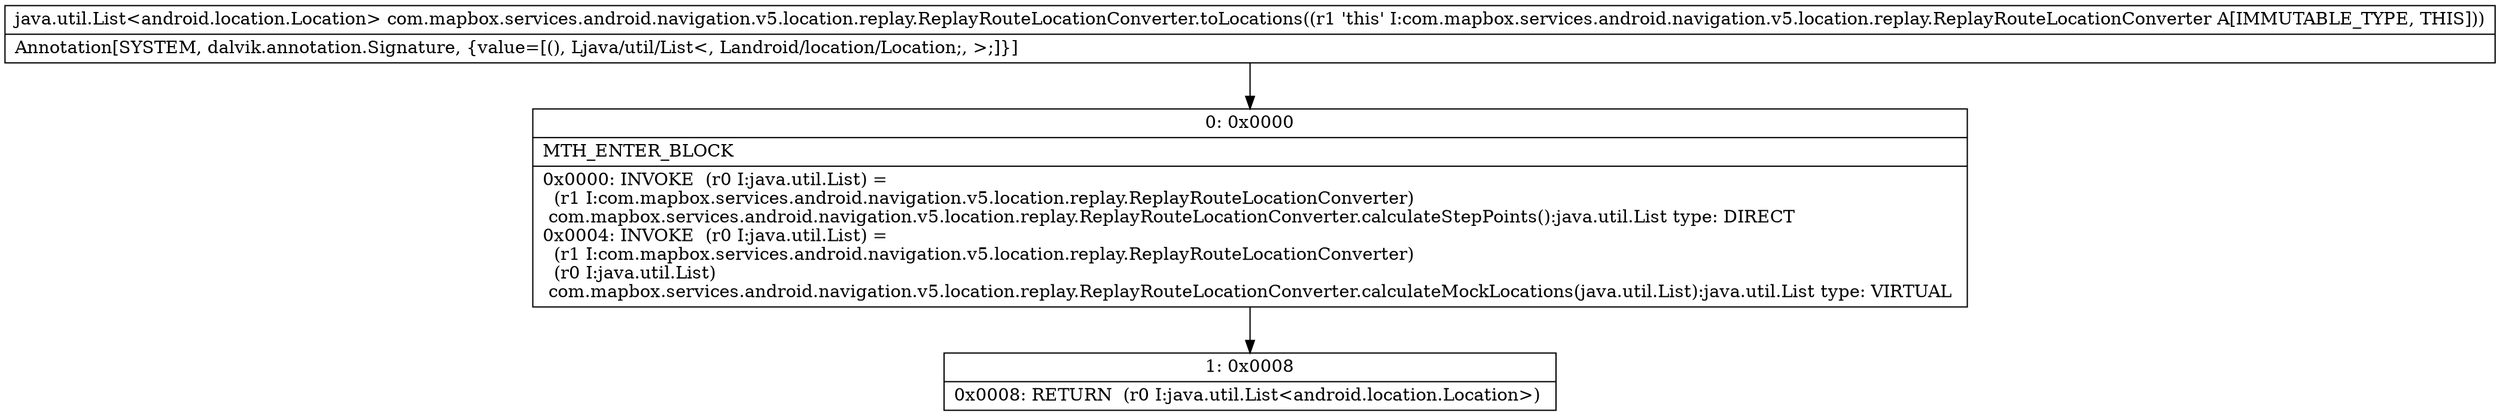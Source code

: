digraph "CFG forcom.mapbox.services.android.navigation.v5.location.replay.ReplayRouteLocationConverter.toLocations()Ljava\/util\/List;" {
Node_0 [shape=record,label="{0\:\ 0x0000|MTH_ENTER_BLOCK\l|0x0000: INVOKE  (r0 I:java.util.List) = \l  (r1 I:com.mapbox.services.android.navigation.v5.location.replay.ReplayRouteLocationConverter)\l com.mapbox.services.android.navigation.v5.location.replay.ReplayRouteLocationConverter.calculateStepPoints():java.util.List type: DIRECT \l0x0004: INVOKE  (r0 I:java.util.List) = \l  (r1 I:com.mapbox.services.android.navigation.v5.location.replay.ReplayRouteLocationConverter)\l  (r0 I:java.util.List)\l com.mapbox.services.android.navigation.v5.location.replay.ReplayRouteLocationConverter.calculateMockLocations(java.util.List):java.util.List type: VIRTUAL \l}"];
Node_1 [shape=record,label="{1\:\ 0x0008|0x0008: RETURN  (r0 I:java.util.List\<android.location.Location\>) \l}"];
MethodNode[shape=record,label="{java.util.List\<android.location.Location\> com.mapbox.services.android.navigation.v5.location.replay.ReplayRouteLocationConverter.toLocations((r1 'this' I:com.mapbox.services.android.navigation.v5.location.replay.ReplayRouteLocationConverter A[IMMUTABLE_TYPE, THIS]))  | Annotation[SYSTEM, dalvik.annotation.Signature, \{value=[(), Ljava\/util\/List\<, Landroid\/location\/Location;, \>;]\}]\l}"];
MethodNode -> Node_0;
Node_0 -> Node_1;
}

